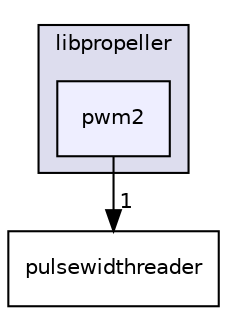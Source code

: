 digraph "pwm2" {
  compound=true
  node [ fontsize="10", fontname="Helvetica"];
  edge [ labelfontsize="10", labelfontname="Helvetica"];
  subgraph clusterdir_34d10b20358c807fff993149200b6a31 {
    graph [ bgcolor="#ddddee", pencolor="black", label="libpropeller" fontname="Helvetica", fontsize="10", URL="dir_34d10b20358c807fff993149200b6a31.html"]
  dir_4a53e5d76ec333322b7b30a18e9c3c9e [shape=box, label="pwm2", style="filled", fillcolor="#eeeeff", pencolor="black", URL="dir_4a53e5d76ec333322b7b30a18e9c3c9e.html"];
  }
  dir_7ee54772fb5f1e5b4bd27a502e582e29 [shape=box label="pulsewidthreader" URL="dir_7ee54772fb5f1e5b4bd27a502e582e29.html"];
  dir_4a53e5d76ec333322b7b30a18e9c3c9e->dir_7ee54772fb5f1e5b4bd27a502e582e29 [headlabel="1", labeldistance=1.5 headhref="dir_000021_000020.html"];
}

